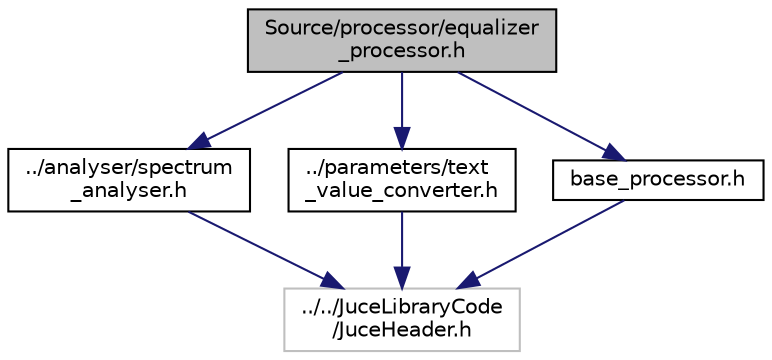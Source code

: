 digraph "Source/processor/equalizer_processor.h"
{
  edge [fontname="Helvetica",fontsize="10",labelfontname="Helvetica",labelfontsize="10"];
  node [fontname="Helvetica",fontsize="10",shape=record];
  Node0 [label="Source/processor/equalizer\l_processor.h",height=0.2,width=0.4,color="black", fillcolor="grey75", style="filled", fontcolor="black"];
  Node0 -> Node1 [color="midnightblue",fontsize="10",style="solid",fontname="Helvetica"];
  Node1 [label="../analyser/spectrum\l_analyser.h",height=0.2,width=0.4,color="black", fillcolor="white", style="filled",URL="$spectrum__analyser_8h.html"];
  Node1 -> Node2 [color="midnightblue",fontsize="10",style="solid",fontname="Helvetica"];
  Node2 [label="../../JuceLibraryCode\l/JuceHeader.h",height=0.2,width=0.4,color="grey75", fillcolor="white", style="filled"];
  Node0 -> Node3 [color="midnightblue",fontsize="10",style="solid",fontname="Helvetica"];
  Node3 [label="../parameters/text\l_value_converter.h",height=0.2,width=0.4,color="black", fillcolor="white", style="filled",URL="$text__value__converter_8h.html"];
  Node3 -> Node2 [color="midnightblue",fontsize="10",style="solid",fontname="Helvetica"];
  Node0 -> Node4 [color="midnightblue",fontsize="10",style="solid",fontname="Helvetica"];
  Node4 [label="base_processor.h",height=0.2,width=0.4,color="black", fillcolor="white", style="filled",URL="$base__processor_8h.html"];
  Node4 -> Node2 [color="midnightblue",fontsize="10",style="solid",fontname="Helvetica"];
}
